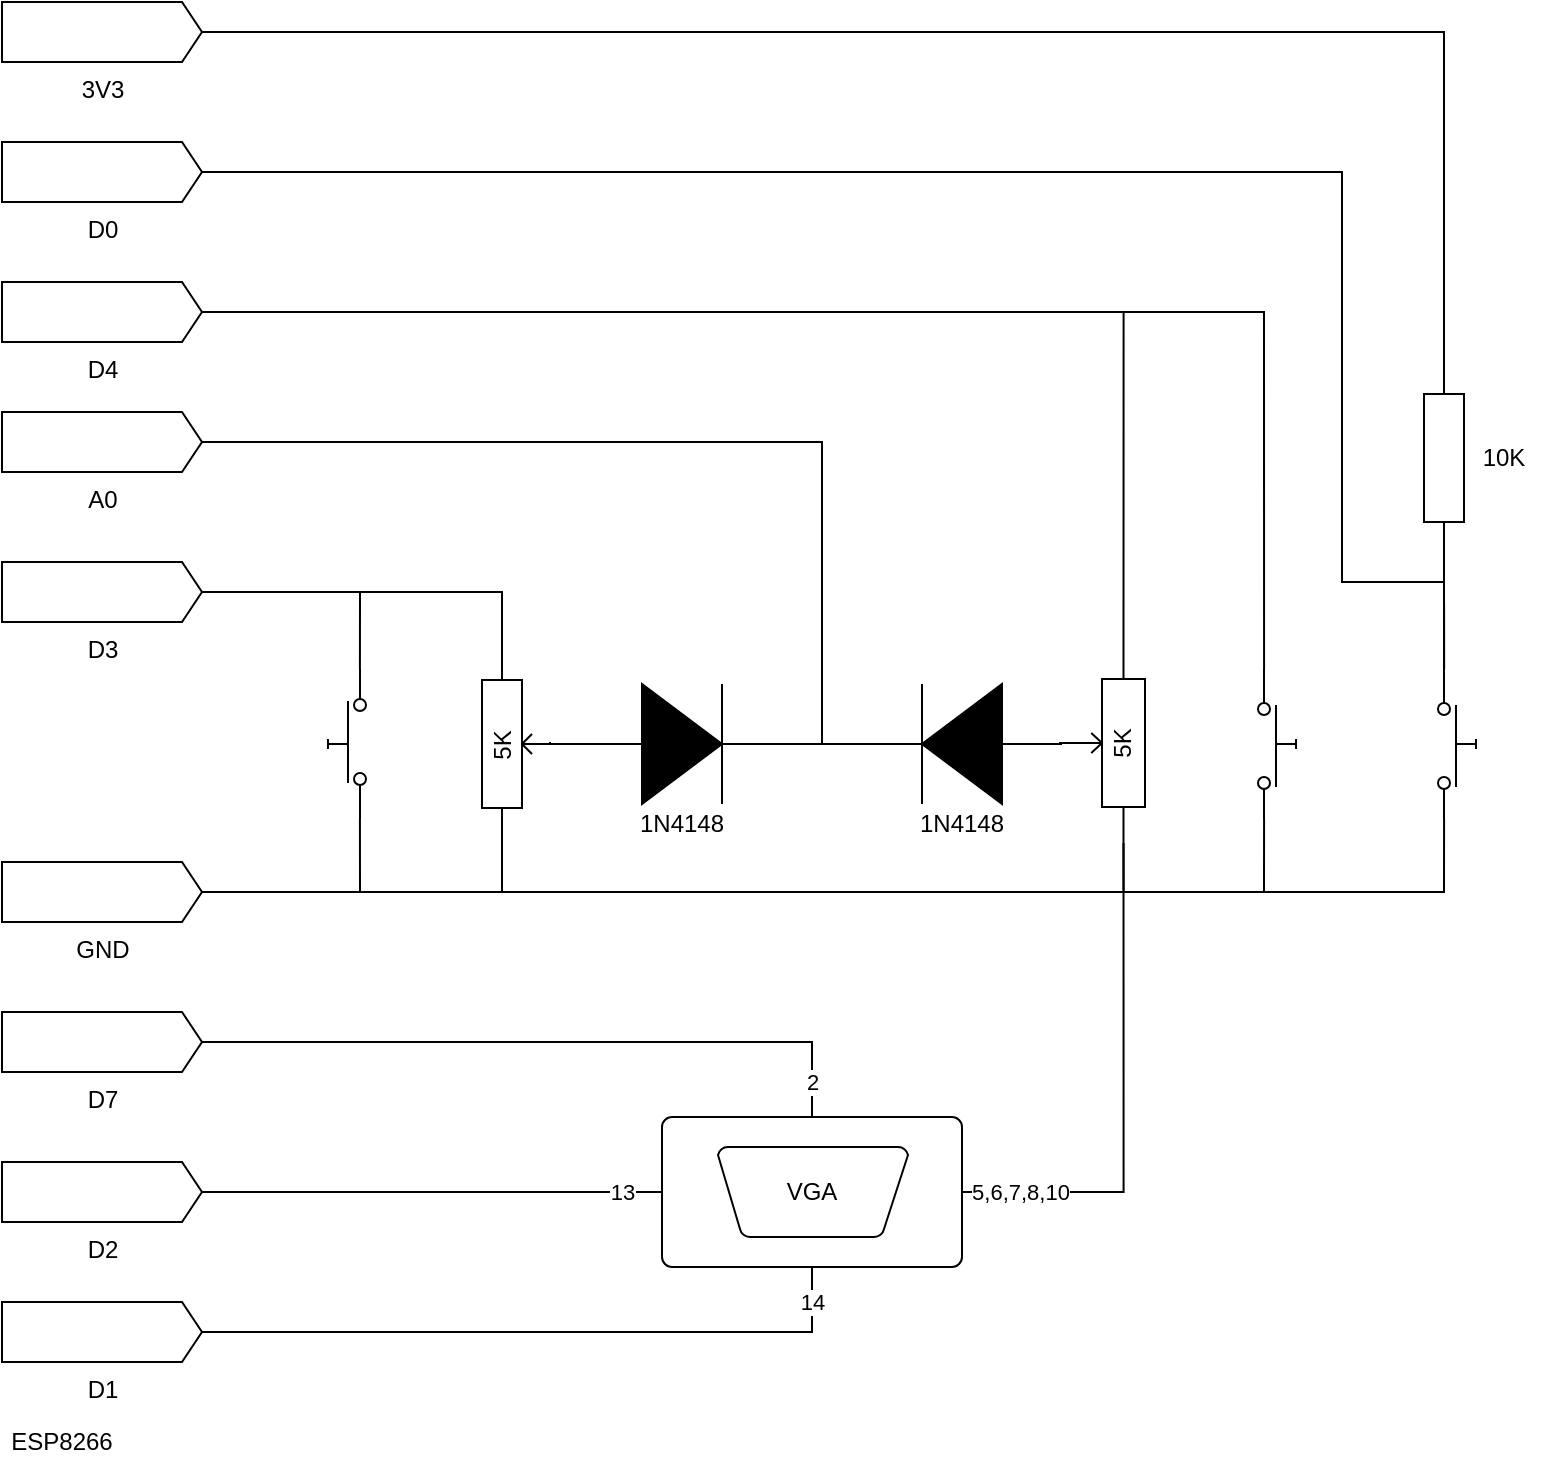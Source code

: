 <mxfile version="12.3.0" type="github" pages="1"><diagram id="fHUX4TSHzbWlhkMI4WlL" name="Page-1"><mxGraphModel dx="1422" dy="726" grid="1" gridSize="10" guides="1" tooltips="1" connect="1" arrows="1" fold="1" page="1" pageScale="1" pageWidth="827" pageHeight="1169" math="0" shadow="0"><root><mxCell id="0"/><mxCell id="1" parent="0"/><mxCell id="CwkuIZdeQ3eMZYmVgYeo-22" style="edgeStyle=orthogonalEdgeStyle;rounded=0;orthogonalLoop=1;jettySize=auto;html=1;exitX=1;exitY=0.25;exitDx=0;exitDy=0;exitPerimeter=0;entryX=1;entryY=0.5;entryDx=0;entryDy=0;entryPerimeter=0;endArrow=none;endFill=0;" edge="1" parent="1" source="iOrZRGlytsJ31M0jqDm0-1" target="iOrZRGlytsJ31M0jqDm0-15"><mxGeometry relative="1" as="geometry"/></mxCell><mxCell id="CwkuIZdeQ3eMZYmVgYeo-25" style="edgeStyle=orthogonalEdgeStyle;rounded=0;orthogonalLoop=1;jettySize=auto;html=1;exitX=0;exitY=0.25;exitDx=0;exitDy=0;exitPerimeter=0;entryX=1;entryY=0.5;entryDx=0;entryDy=0;entryPerimeter=0;endArrow=none;endFill=0;" edge="1" parent="1" source="iOrZRGlytsJ31M0jqDm0-1" target="iOrZRGlytsJ31M0jqDm0-12"><mxGeometry relative="1" as="geometry"/></mxCell><mxCell id="iOrZRGlytsJ31M0jqDm0-1" value="" style="pointerEvents=1;verticalLabelPosition=bottom;shadow=0;dashed=0;align=center;html=1;verticalAlign=top;shape=mxgraph.electrical.resistors.potentiometer_1;rotation=90;" parent="1" vertex="1"><mxGeometry x="520" y="579" width="100" height="43" as="geometry"/></mxCell><mxCell id="CwkuIZdeQ3eMZYmVgYeo-14" style="edgeStyle=orthogonalEdgeStyle;rounded=0;orthogonalLoop=1;jettySize=auto;html=1;exitX=0;exitY=0.25;exitDx=0;exitDy=0;exitPerimeter=0;entryX=1;entryY=0.5;entryDx=0;entryDy=0;entryPerimeter=0;endArrow=none;endFill=0;" edge="1" parent="1" source="iOrZRGlytsJ31M0jqDm0-2" target="iOrZRGlytsJ31M0jqDm0-15"><mxGeometry relative="1" as="geometry"/></mxCell><mxCell id="CwkuIZdeQ3eMZYmVgYeo-16" style="edgeStyle=orthogonalEdgeStyle;rounded=0;orthogonalLoop=1;jettySize=auto;html=1;exitX=1;exitY=0.25;exitDx=0;exitDy=0;exitPerimeter=0;entryX=1;entryY=0.5;entryDx=0;entryDy=0;entryPerimeter=0;endArrow=none;endFill=0;" edge="1" parent="1" source="iOrZRGlytsJ31M0jqDm0-2" target="iOrZRGlytsJ31M0jqDm0-14"><mxGeometry relative="1" as="geometry"/></mxCell><mxCell id="iOrZRGlytsJ31M0jqDm0-2" value="" style="pointerEvents=1;verticalLabelPosition=bottom;shadow=0;dashed=0;align=center;html=1;verticalAlign=top;shape=mxgraph.electrical.resistors.potentiometer_1;rotation=-90;" parent="1" vertex="1"><mxGeometry x="230" y="581" width="100" height="40" as="geometry"/></mxCell><mxCell id="CwkuIZdeQ3eMZYmVgYeo-29" style="edgeStyle=orthogonalEdgeStyle;rounded=0;orthogonalLoop=1;jettySize=auto;html=1;exitX=0;exitY=0.5;exitDx=0;exitDy=0;exitPerimeter=0;entryX=1;entryY=0.5;entryDx=0;entryDy=0;entryPerimeter=0;endArrow=none;endFill=0;" edge="1" parent="1" source="iOrZRGlytsJ31M0jqDm0-4" target="iOrZRGlytsJ31M0jqDm0-11"><mxGeometry relative="1" as="geometry"/></mxCell><mxCell id="CwkuIZdeQ3eMZYmVgYeo-30" style="edgeStyle=orthogonalEdgeStyle;rounded=0;orthogonalLoop=1;jettySize=auto;html=1;exitX=1;exitY=0.5;exitDx=0;exitDy=0;exitPerimeter=0;entryX=0;entryY=0.84;entryDx=0;entryDy=0;entryPerimeter=0;endArrow=none;endFill=0;" edge="1" parent="1" source="iOrZRGlytsJ31M0jqDm0-4" target="iOrZRGlytsJ31M0jqDm0-7"><mxGeometry relative="1" as="geometry"/></mxCell><mxCell id="iOrZRGlytsJ31M0jqDm0-4" value="" style="pointerEvents=1;verticalLabelPosition=bottom;shadow=0;dashed=0;align=center;html=1;verticalAlign=top;shape=mxgraph.electrical.resistors.resistor_1;rotation=90;" parent="1" vertex="1"><mxGeometry x="691" y="448" width="100" height="20" as="geometry"/></mxCell><mxCell id="CwkuIZdeQ3eMZYmVgYeo-13" style="edgeStyle=orthogonalEdgeStyle;rounded=0;orthogonalLoop=1;jettySize=auto;html=1;exitX=0;exitY=0.84;exitDx=0;exitDy=0;exitPerimeter=0;entryX=1;entryY=0.5;entryDx=0;entryDy=0;entryPerimeter=0;endArrow=none;endFill=0;" edge="1" parent="1" source="iOrZRGlytsJ31M0jqDm0-6" target="iOrZRGlytsJ31M0jqDm0-15"><mxGeometry relative="1" as="geometry"/></mxCell><mxCell id="CwkuIZdeQ3eMZYmVgYeo-15" style="edgeStyle=orthogonalEdgeStyle;rounded=0;orthogonalLoop=1;jettySize=auto;html=1;exitX=1;exitY=0.84;exitDx=0;exitDy=0;exitPerimeter=0;entryX=1;entryY=0.5;entryDx=0;entryDy=0;entryPerimeter=0;endArrow=none;endFill=0;" edge="1" parent="1" source="iOrZRGlytsJ31M0jqDm0-6" target="iOrZRGlytsJ31M0jqDm0-14"><mxGeometry relative="1" as="geometry"/></mxCell><mxCell id="iOrZRGlytsJ31M0jqDm0-6" value="" style="pointerEvents=1;verticalLabelPosition=bottom;shadow=0;dashed=0;align=center;html=1;verticalAlign=top;shape=mxgraph.electrical.electro-mechanical.push_switch_no;rotation=-90;" parent="1" vertex="1"><mxGeometry x="155" y="591.5" width="75" height="19" as="geometry"/></mxCell><mxCell id="CwkuIZdeQ3eMZYmVgYeo-24" style="edgeStyle=orthogonalEdgeStyle;rounded=0;orthogonalLoop=1;jettySize=auto;html=1;exitX=1;exitY=0.84;exitDx=0;exitDy=0;exitPerimeter=0;entryX=1;entryY=0.5;entryDx=0;entryDy=0;entryPerimeter=0;endArrow=none;endFill=0;" edge="1" parent="1" source="iOrZRGlytsJ31M0jqDm0-7" target="iOrZRGlytsJ31M0jqDm0-15"><mxGeometry relative="1" as="geometry"/></mxCell><mxCell id="CwkuIZdeQ3eMZYmVgYeo-27" style="edgeStyle=orthogonalEdgeStyle;rounded=0;orthogonalLoop=1;jettySize=auto;html=1;exitX=0;exitY=0.84;exitDx=0;exitDy=0;exitPerimeter=0;entryX=1;entryY=0.5;entryDx=0;entryDy=0;entryPerimeter=0;endArrow=none;endFill=0;" edge="1" parent="1" source="iOrZRGlytsJ31M0jqDm0-7" target="CwkuIZdeQ3eMZYmVgYeo-20"><mxGeometry relative="1" as="geometry"><Array as="points"><mxPoint x="741" y="520"/><mxPoint x="690" y="520"/><mxPoint x="690" y="315"/></Array></mxGeometry></mxCell><mxCell id="iOrZRGlytsJ31M0jqDm0-7" value="" style="pointerEvents=1;verticalLabelPosition=bottom;shadow=0;dashed=0;align=center;html=1;verticalAlign=top;shape=mxgraph.electrical.electro-mechanical.push_switch_no;rotation=90;" parent="1" vertex="1"><mxGeometry x="710" y="591.5" width="75" height="19" as="geometry"/></mxCell><mxCell id="CwkuIZdeQ3eMZYmVgYeo-23" style="edgeStyle=orthogonalEdgeStyle;rounded=0;orthogonalLoop=1;jettySize=auto;html=1;exitX=1;exitY=0.84;exitDx=0;exitDy=0;exitPerimeter=0;entryX=1;entryY=0.5;entryDx=0;entryDy=0;entryPerimeter=0;endArrow=none;endFill=0;" edge="1" parent="1" source="iOrZRGlytsJ31M0jqDm0-8" target="iOrZRGlytsJ31M0jqDm0-15"><mxGeometry relative="1" as="geometry"/></mxCell><mxCell id="CwkuIZdeQ3eMZYmVgYeo-26" style="edgeStyle=orthogonalEdgeStyle;rounded=0;orthogonalLoop=1;jettySize=auto;html=1;exitX=0;exitY=0.84;exitDx=0;exitDy=0;exitPerimeter=0;entryX=1;entryY=0.5;entryDx=0;entryDy=0;entryPerimeter=0;endArrow=none;endFill=0;" edge="1" parent="1" source="iOrZRGlytsJ31M0jqDm0-8" target="iOrZRGlytsJ31M0jqDm0-12"><mxGeometry relative="1" as="geometry"/></mxCell><mxCell id="iOrZRGlytsJ31M0jqDm0-8" value="" style="pointerEvents=1;verticalLabelPosition=bottom;shadow=0;dashed=0;align=center;html=1;verticalAlign=top;shape=mxgraph.electrical.electro-mechanical.push_switch_no;rotation=90;" parent="1" vertex="1"><mxGeometry x="620" y="591.5" width="75" height="19" as="geometry"/></mxCell><mxCell id="CwkuIZdeQ3eMZYmVgYeo-17" style="edgeStyle=orthogonalEdgeStyle;rounded=0;orthogonalLoop=1;jettySize=auto;html=1;exitX=0;exitY=0.5;exitDx=0;exitDy=0;exitPerimeter=0;entryX=0.51;entryY=0.85;entryDx=0;entryDy=0;entryPerimeter=0;endArrow=none;endFill=0;" edge="1" parent="1" source="iOrZRGlytsJ31M0jqDm0-9" target="iOrZRGlytsJ31M0jqDm0-2"><mxGeometry relative="1" as="geometry"/></mxCell><mxCell id="CwkuIZdeQ3eMZYmVgYeo-18" style="edgeStyle=orthogonalEdgeStyle;rounded=0;orthogonalLoop=1;jettySize=auto;html=1;exitX=1;exitY=0.5;exitDx=0;exitDy=0;exitPerimeter=0;entryX=1;entryY=0.5;entryDx=0;entryDy=0;entryPerimeter=0;endArrow=none;endFill=0;" edge="1" parent="1" source="iOrZRGlytsJ31M0jqDm0-9" target="iOrZRGlytsJ31M0jqDm0-13"><mxGeometry relative="1" as="geometry"/></mxCell><mxCell id="iOrZRGlytsJ31M0jqDm0-9" value="" style="pointerEvents=1;fillColor=#000000;verticalLabelPosition=bottom;shadow=0;dashed=0;align=center;html=1;verticalAlign=top;shape=mxgraph.electrical.diodes.diode;" parent="1" vertex="1"><mxGeometry x="310" y="571" width="100" height="60" as="geometry"/></mxCell><mxCell id="CwkuIZdeQ3eMZYmVgYeo-19" style="edgeStyle=orthogonalEdgeStyle;rounded=0;orthogonalLoop=1;jettySize=auto;html=1;exitX=1;exitY=0.5;exitDx=0;exitDy=0;exitPerimeter=0;endArrow=none;endFill=0;" edge="1" parent="1" source="iOrZRGlytsJ31M0jqDm0-10"><mxGeometry relative="1" as="geometry"><mxPoint x="410" y="601" as="targetPoint"/></mxGeometry></mxCell><mxCell id="iOrZRGlytsJ31M0jqDm0-10" value="" style="pointerEvents=1;fillColor=#000000;verticalLabelPosition=bottom;shadow=0;dashed=0;align=center;html=1;verticalAlign=top;shape=mxgraph.electrical.diodes.diode;rotation=-180;" parent="1" vertex="1"><mxGeometry x="450" y="571" width="100" height="60" as="geometry"/></mxCell><mxCell id="iOrZRGlytsJ31M0jqDm0-11" value="3V3" style="shape=mxgraph.arrows2.arrow;verticalLabelPosition=bottom;shadow=0;dashed=0;align=center;html=1;verticalAlign=top;strokeWidth=1;dy=0;dx=10;notch=0;" parent="1" vertex="1"><mxGeometry x="20" y="230" width="100" height="30" as="geometry"/></mxCell><mxCell id="iOrZRGlytsJ31M0jqDm0-12" value="D4" style="shape=mxgraph.arrows2.arrow;verticalLabelPosition=bottom;shadow=0;dashed=0;align=center;html=1;verticalAlign=top;strokeWidth=1;dy=0;dx=10;notch=0;" parent="1" vertex="1"><mxGeometry x="20" y="370" width="100" height="30" as="geometry"/></mxCell><mxCell id="iOrZRGlytsJ31M0jqDm0-13" value="A0" style="shape=mxgraph.arrows2.arrow;verticalLabelPosition=bottom;shadow=0;dashed=0;align=center;html=1;verticalAlign=top;strokeWidth=1;dy=0;dx=10;notch=0;" parent="1" vertex="1"><mxGeometry x="20" y="435" width="100" height="30" as="geometry"/></mxCell><mxCell id="iOrZRGlytsJ31M0jqDm0-14" value="D3" style="shape=mxgraph.arrows2.arrow;verticalLabelPosition=bottom;shadow=0;dashed=0;align=center;html=1;verticalAlign=top;strokeWidth=1;dy=0;dx=10;notch=0;" parent="1" vertex="1"><mxGeometry x="20" y="510" width="100" height="30" as="geometry"/></mxCell><mxCell id="iOrZRGlytsJ31M0jqDm0-15" value="GND" style="shape=mxgraph.arrows2.arrow;verticalLabelPosition=bottom;shadow=0;dashed=0;align=center;html=1;verticalAlign=top;strokeWidth=1;dy=0;dx=10;notch=0;" parent="1" vertex="1"><mxGeometry x="20" y="660" width="100" height="30" as="geometry"/></mxCell><mxCell id="CwkuIZdeQ3eMZYmVgYeo-20" value="D0" style="shape=mxgraph.arrows2.arrow;verticalLabelPosition=bottom;shadow=0;dashed=0;align=center;html=1;verticalAlign=top;strokeWidth=1;dy=0;dx=10;notch=0;" vertex="1" parent="1"><mxGeometry x="20" y="300" width="100" height="30" as="geometry"/></mxCell><mxCell id="CwkuIZdeQ3eMZYmVgYeo-43" value="2" style="edgeStyle=orthogonalEdgeStyle;rounded=0;orthogonalLoop=1;jettySize=auto;html=1;exitX=1;exitY=0.5;exitDx=0;exitDy=0;exitPerimeter=0;entryX=0.5;entryY=0;entryDx=0;entryDy=0;entryPerimeter=0;endArrow=none;endFill=0;" edge="1" parent="1" source="CwkuIZdeQ3eMZYmVgYeo-32" target="CwkuIZdeQ3eMZYmVgYeo-39"><mxGeometry x="0.895" relative="1" as="geometry"><mxPoint as="offset"/></mxGeometry></mxCell><mxCell id="CwkuIZdeQ3eMZYmVgYeo-32" value="D7" style="shape=mxgraph.arrows2.arrow;verticalLabelPosition=bottom;shadow=0;dashed=0;align=center;html=1;verticalAlign=top;strokeWidth=1;dy=0;dx=10;notch=0;" vertex="1" parent="1"><mxGeometry x="20" y="735" width="100" height="30" as="geometry"/></mxCell><mxCell id="CwkuIZdeQ3eMZYmVgYeo-42" value="13" style="edgeStyle=orthogonalEdgeStyle;rounded=0;orthogonalLoop=1;jettySize=auto;html=1;exitX=1;exitY=0.5;exitDx=0;exitDy=0;exitPerimeter=0;entryX=0;entryY=0.5;entryDx=0;entryDy=0;entryPerimeter=0;endArrow=none;endFill=0;" edge="1" parent="1" source="CwkuIZdeQ3eMZYmVgYeo-33" target="CwkuIZdeQ3eMZYmVgYeo-39"><mxGeometry x="0.826" relative="1" as="geometry"><mxPoint as="offset"/></mxGeometry></mxCell><mxCell id="CwkuIZdeQ3eMZYmVgYeo-33" value="D2" style="shape=mxgraph.arrows2.arrow;verticalLabelPosition=bottom;shadow=0;dashed=0;align=center;html=1;verticalAlign=top;strokeWidth=1;dy=0;dx=10;notch=0;" vertex="1" parent="1"><mxGeometry x="20" y="810" width="100" height="30" as="geometry"/></mxCell><mxCell id="CwkuIZdeQ3eMZYmVgYeo-41" value="14" style="edgeStyle=orthogonalEdgeStyle;rounded=0;orthogonalLoop=1;jettySize=auto;html=1;exitX=1;exitY=0.5;exitDx=0;exitDy=0;exitPerimeter=0;entryX=0.5;entryY=1;entryDx=0;entryDy=0;entryPerimeter=0;endArrow=none;endFill=0;" edge="1" parent="1" source="CwkuIZdeQ3eMZYmVgYeo-34" target="CwkuIZdeQ3eMZYmVgYeo-39"><mxGeometry x="0.81" y="15" relative="1" as="geometry"><mxPoint x="15" y="-15" as="offset"/></mxGeometry></mxCell><mxCell id="CwkuIZdeQ3eMZYmVgYeo-34" value="D1" style="shape=mxgraph.arrows2.arrow;verticalLabelPosition=bottom;shadow=0;dashed=0;align=center;html=1;verticalAlign=top;strokeWidth=1;dy=0;dx=10;notch=0;" vertex="1" parent="1"><mxGeometry x="20" y="880" width="100" height="30" as="geometry"/></mxCell><mxCell id="CwkuIZdeQ3eMZYmVgYeo-40" value="5,6,7,8,10" style="edgeStyle=orthogonalEdgeStyle;rounded=0;orthogonalLoop=1;jettySize=auto;html=1;entryX=1;entryY=0.25;entryDx=0;entryDy=0;entryPerimeter=0;endArrow=none;endFill=0;" edge="1" parent="1" source="CwkuIZdeQ3eMZYmVgYeo-39" target="iOrZRGlytsJ31M0jqDm0-1"><mxGeometry x="-0.778" relative="1" as="geometry"><mxPoint as="offset"/></mxGeometry></mxCell><mxCell id="CwkuIZdeQ3eMZYmVgYeo-39" value="" style="pointerEvents=1;verticalLabelPosition=bottom;shadow=0;dashed=0;align=center;html=1;verticalAlign=top;shape=mxgraph.electrical.miscellaneous.small_d_connector" vertex="1" parent="1"><mxGeometry x="350" y="787.5" width="150" height="75" as="geometry"/></mxCell><mxCell id="CwkuIZdeQ3eMZYmVgYeo-46" value="VGA" style="text;html=1;strokeColor=none;fillColor=none;align=center;verticalAlign=middle;whiteSpace=wrap;rounded=0;" vertex="1" parent="1"><mxGeometry x="405" y="815" width="40" height="20" as="geometry"/></mxCell><mxCell id="CwkuIZdeQ3eMZYmVgYeo-47" value="ESP8266" style="text;html=1;strokeColor=none;fillColor=none;align=center;verticalAlign=middle;whiteSpace=wrap;rounded=0;" vertex="1" parent="1"><mxGeometry x="30" y="940" width="40" height="20" as="geometry"/></mxCell><mxCell id="CwkuIZdeQ3eMZYmVgYeo-48" value="10K" style="text;html=1;strokeColor=none;fillColor=none;align=center;verticalAlign=middle;whiteSpace=wrap;rounded=0;" vertex="1" parent="1"><mxGeometry x="751" y="448" width="40" height="20" as="geometry"/></mxCell><mxCell id="CwkuIZdeQ3eMZYmVgYeo-49" value="5K" style="text;html=1;strokeColor=none;fillColor=none;align=center;verticalAlign=middle;whiteSpace=wrap;rounded=0;rotation=-90;" vertex="1" parent="1"><mxGeometry x="250" y="591.5" width="40" height="20" as="geometry"/></mxCell><mxCell id="CwkuIZdeQ3eMZYmVgYeo-50" value="5K" style="text;html=1;strokeColor=none;fillColor=none;align=center;verticalAlign=middle;whiteSpace=wrap;rounded=0;rotation=-90;" vertex="1" parent="1"><mxGeometry x="560" y="590.5" width="40" height="20" as="geometry"/></mxCell><mxCell id="CwkuIZdeQ3eMZYmVgYeo-51" value="1N4148" style="text;html=1;strokeColor=none;fillColor=none;align=center;verticalAlign=middle;whiteSpace=wrap;rounded=0;" vertex="1" parent="1"><mxGeometry x="340" y="631" width="40" height="20" as="geometry"/></mxCell><mxCell id="CwkuIZdeQ3eMZYmVgYeo-52" value="1N4148" style="text;html=1;strokeColor=none;fillColor=none;align=center;verticalAlign=middle;whiteSpace=wrap;rounded=0;" vertex="1" parent="1"><mxGeometry x="480" y="631" width="40" height="20" as="geometry"/></mxCell></root></mxGraphModel></diagram></mxfile>